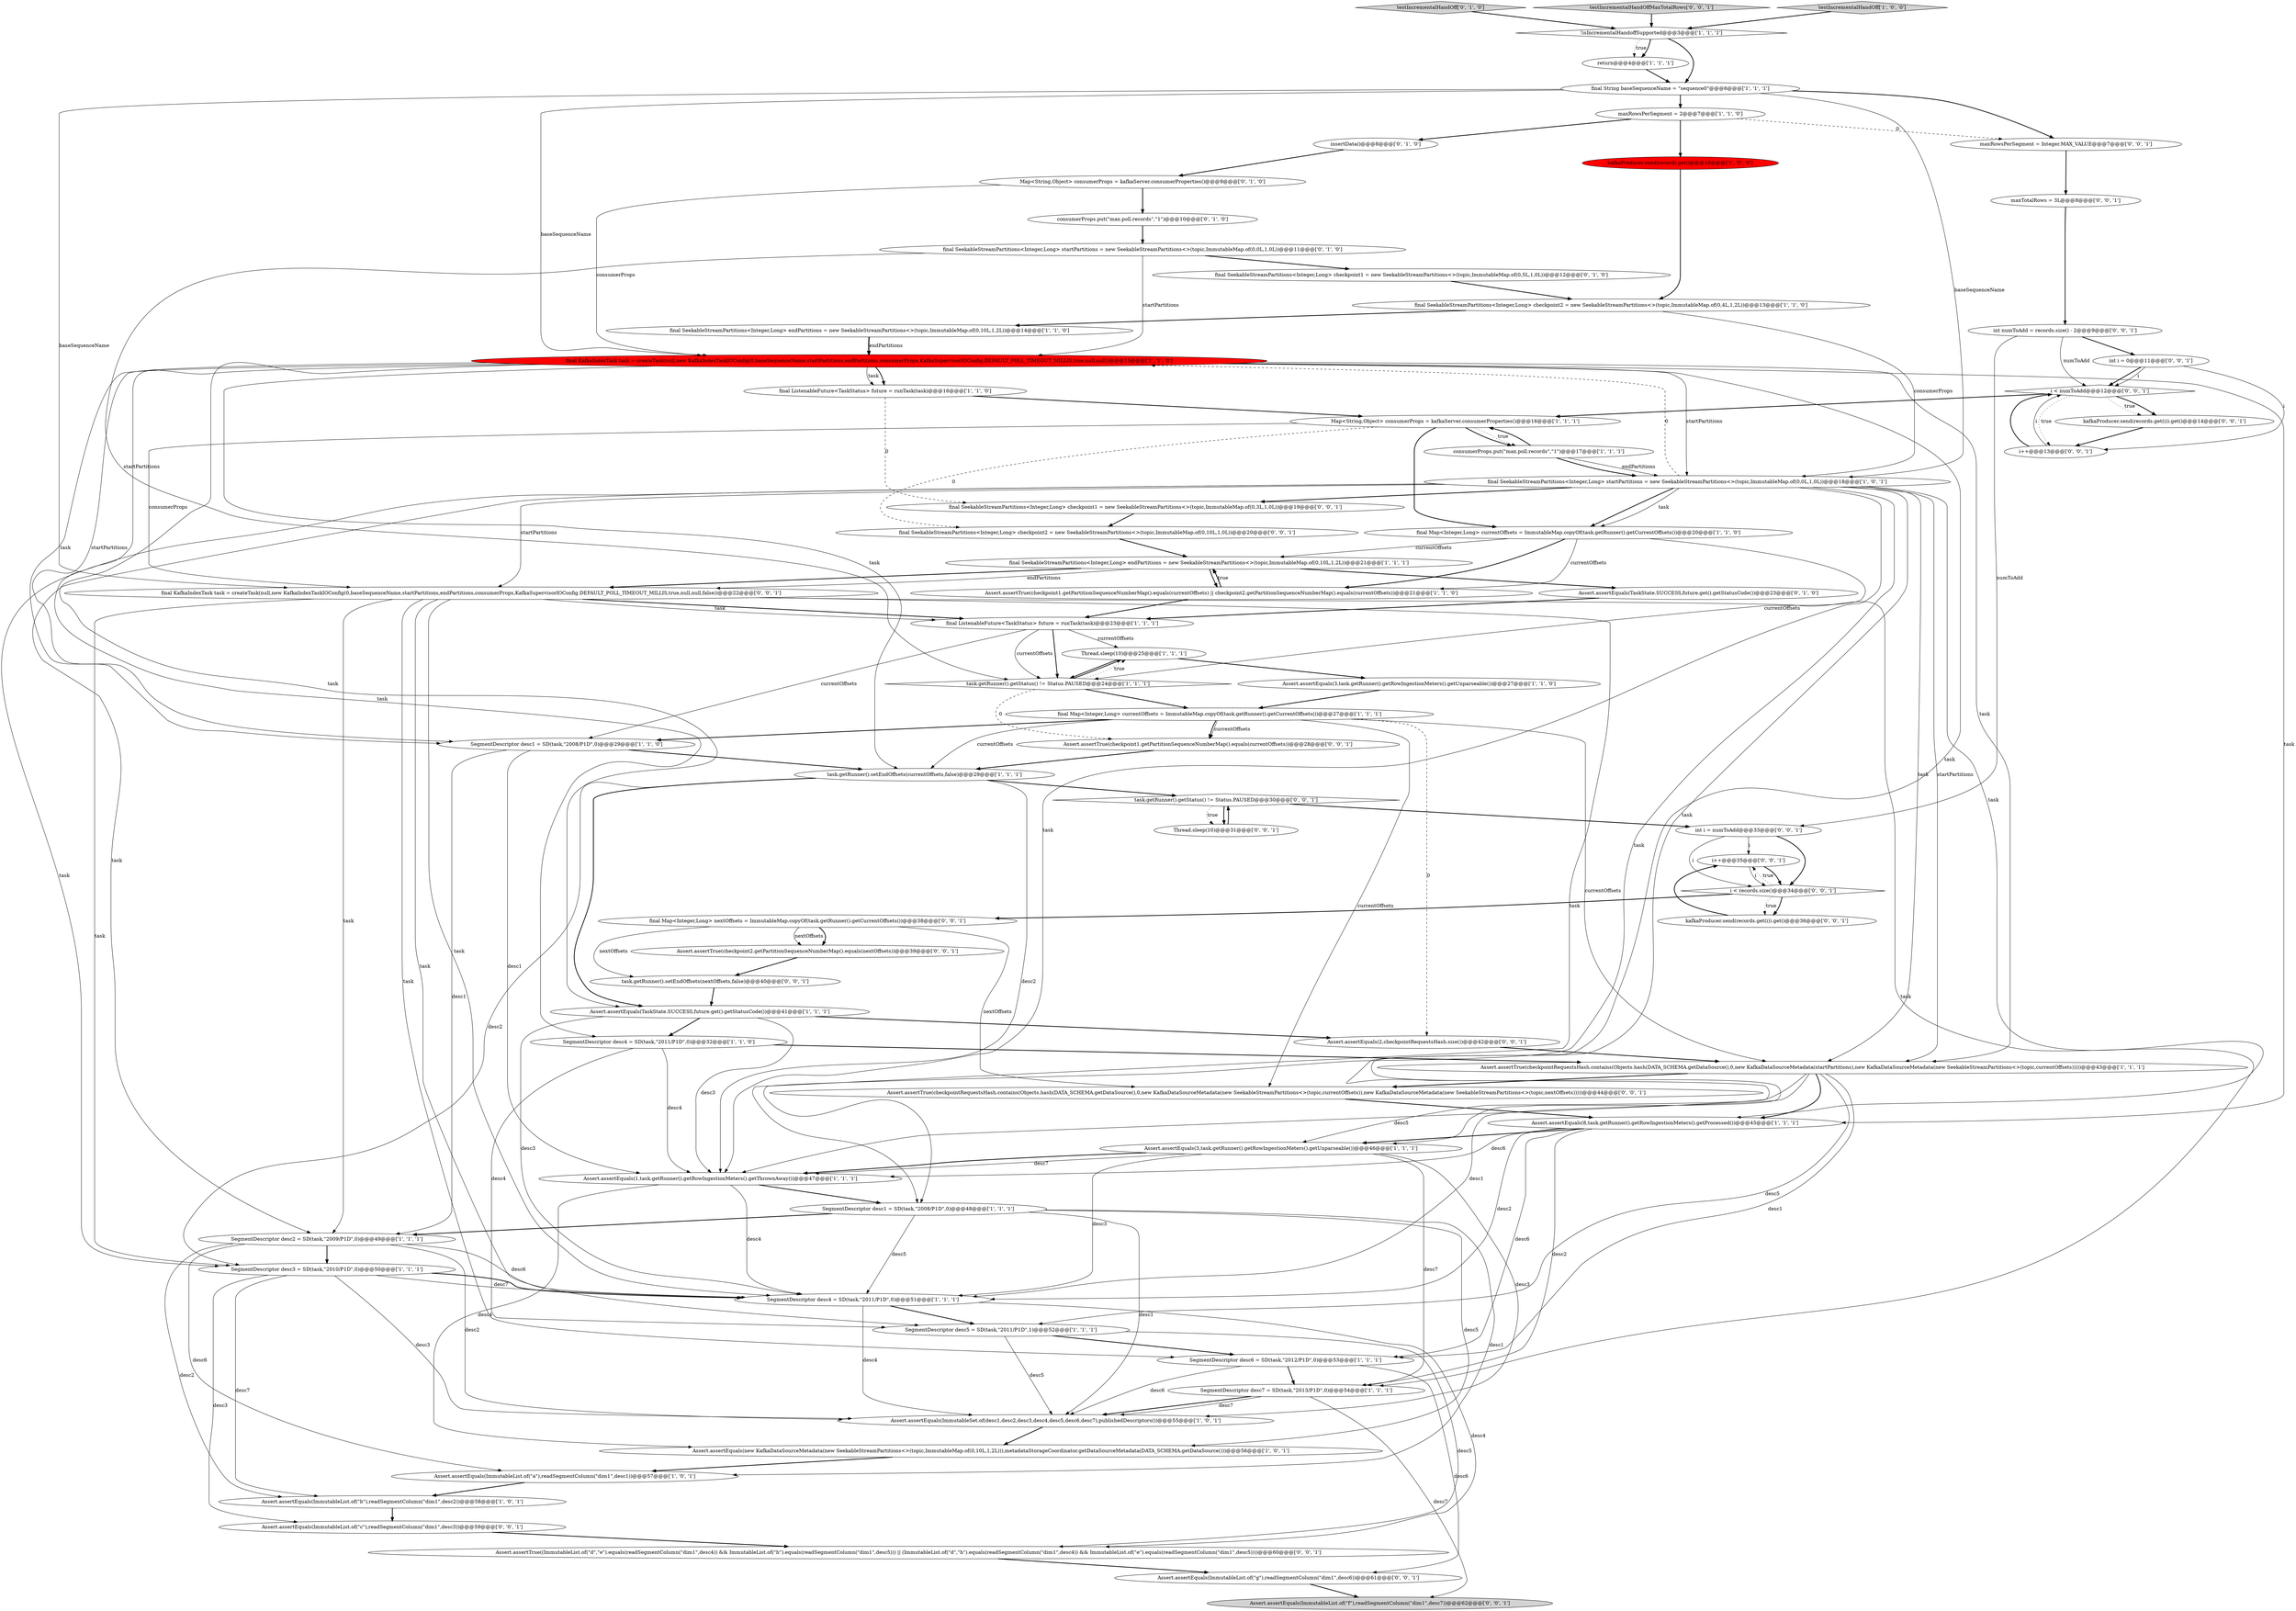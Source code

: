 digraph {
31 [style = filled, label = "final ListenableFuture<TaskStatus> future = runTask(task)@@@23@@@['1', '1', '1']", fillcolor = white, shape = ellipse image = "AAA0AAABBB1BBB"];
56 [style = filled, label = "Assert.assertTrue((ImmutableList.of(\"d\",\"e\").equals(readSegmentColumn(\"dim1\",desc4)) && ImmutableList.of(\"h\").equals(readSegmentColumn(\"dim1\",desc5))) || (ImmutableList.of(\"d\",\"h\").equals(readSegmentColumn(\"dim1\",desc4)) && ImmutableList.of(\"e\").equals(readSegmentColumn(\"dim1\",desc5))))@@@60@@@['0', '0', '1']", fillcolor = white, shape = ellipse image = "AAA0AAABBB3BBB"];
3 [style = filled, label = "return@@@4@@@['1', '1', '1']", fillcolor = white, shape = ellipse image = "AAA0AAABBB1BBB"];
33 [style = filled, label = "final Map<Integer,Long> currentOffsets = ImmutableMap.copyOf(task.getRunner().getCurrentOffsets())@@@27@@@['1', '1', '1']", fillcolor = white, shape = ellipse image = "AAA0AAABBB1BBB"];
36 [style = filled, label = "SegmentDescriptor desc1 = SD(task,\"2008/P1D\",0)@@@29@@@['1', '1', '0']", fillcolor = white, shape = ellipse image = "AAA0AAABBB1BBB"];
57 [style = filled, label = "Assert.assertEquals(ImmutableList.of(\"g\"),readSegmentColumn(\"dim1\",desc6))@@@61@@@['0', '0', '1']", fillcolor = white, shape = ellipse image = "AAA0AAABBB3BBB"];
47 [style = filled, label = "kafkaProducer.send(records.get(i)).get()@@@36@@@['0', '0', '1']", fillcolor = white, shape = ellipse image = "AAA0AAABBB3BBB"];
65 [style = filled, label = "int i = 0@@@11@@@['0', '0', '1']", fillcolor = white, shape = ellipse image = "AAA0AAABBB3BBB"];
2 [style = filled, label = "final ListenableFuture<TaskStatus> future = runTask(task)@@@16@@@['1', '1', '0']", fillcolor = white, shape = ellipse image = "AAA0AAABBB1BBB"];
25 [style = filled, label = "Thread.sleep(10)@@@25@@@['1', '1', '1']", fillcolor = white, shape = ellipse image = "AAA0AAABBB1BBB"];
1 [style = filled, label = "maxRowsPerSegment = 2@@@7@@@['1', '1', '0']", fillcolor = white, shape = ellipse image = "AAA0AAABBB1BBB"];
16 [style = filled, label = "final Map<Integer,Long> currentOffsets = ImmutableMap.copyOf(task.getRunner().getCurrentOffsets())@@@20@@@['1', '1', '0']", fillcolor = white, shape = ellipse image = "AAA0AAABBB1BBB"];
40 [style = filled, label = "testIncrementalHandOff['0', '1', '0']", fillcolor = lightgray, shape = diamond image = "AAA0AAABBB2BBB"];
52 [style = filled, label = "task.getRunner().getStatus() != Status.PAUSED@@@30@@@['0', '0', '1']", fillcolor = white, shape = diamond image = "AAA0AAABBB3BBB"];
53 [style = filled, label = "i < numToAdd@@@12@@@['0', '0', '1']", fillcolor = white, shape = diamond image = "AAA0AAABBB3BBB"];
23 [style = filled, label = "SegmentDescriptor desc1 = SD(task,\"2008/P1D\",0)@@@48@@@['1', '1', '1']", fillcolor = white, shape = ellipse image = "AAA0AAABBB1BBB"];
46 [style = filled, label = "consumerProps.put(\"max.poll.records\",\"1\")@@@10@@@['0', '1', '0']", fillcolor = white, shape = ellipse image = "AAA0AAABBB2BBB"];
50 [style = filled, label = "Assert.assertEquals(2,checkpointRequestsHash.size())@@@42@@@['0', '0', '1']", fillcolor = white, shape = ellipse image = "AAA0AAABBB3BBB"];
58 [style = filled, label = "testIncrementalHandOffMaxTotalRows['0', '0', '1']", fillcolor = lightgray, shape = diamond image = "AAA0AAABBB3BBB"];
64 [style = filled, label = "i++@@@35@@@['0', '0', '1']", fillcolor = white, shape = ellipse image = "AAA0AAABBB3BBB"];
20 [style = filled, label = "SegmentDescriptor desc5 = SD(task,\"2011/P1D\",1)@@@52@@@['1', '1', '1']", fillcolor = white, shape = ellipse image = "AAA0AAABBB1BBB"];
0 [style = filled, label = "SegmentDescriptor desc7 = SD(task,\"2013/P1D\",0)@@@54@@@['1', '1', '1']", fillcolor = white, shape = ellipse image = "AAA0AAABBB1BBB"];
29 [style = filled, label = "SegmentDescriptor desc3 = SD(task,\"2010/P1D\",0)@@@50@@@['1', '1', '1']", fillcolor = white, shape = ellipse image = "AAA0AAABBB1BBB"];
68 [style = filled, label = "int numToAdd = records.size() - 2@@@9@@@['0', '0', '1']", fillcolor = white, shape = ellipse image = "AAA0AAABBB3BBB"];
43 [style = filled, label = "insertData()@@@8@@@['0', '1', '0']", fillcolor = white, shape = ellipse image = "AAA0AAABBB2BBB"];
17 [style = filled, label = "Assert.assertEquals(ImmutableSet.of(desc1,desc2,desc3,desc4,desc5,desc6,desc7),publishedDescriptors())@@@55@@@['1', '0', '1']", fillcolor = white, shape = ellipse image = "AAA0AAABBB1BBB"];
35 [style = filled, label = "Assert.assertEquals(8,task.getRunner().getRowIngestionMeters().getProcessed())@@@45@@@['1', '1', '1']", fillcolor = white, shape = ellipse image = "AAA0AAABBB1BBB"];
72 [style = filled, label = "int i = numToAdd@@@33@@@['0', '0', '1']", fillcolor = white, shape = ellipse image = "AAA0AAABBB3BBB"];
54 [style = filled, label = "maxTotalRows = 3L@@@8@@@['0', '0', '1']", fillcolor = white, shape = ellipse image = "AAA0AAABBB3BBB"];
30 [style = filled, label = "Assert.assertTrue(checkpointRequestsHash.contains(Objects.hash(DATA_SCHEMA.getDataSource(),0,new KafkaDataSourceMetadata(startPartitions),new KafkaDataSourceMetadata(new SeekableStreamPartitions<>(topic,currentOffsets)))))@@@43@@@['1', '1', '1']", fillcolor = white, shape = ellipse image = "AAA0AAABBB1BBB"];
7 [style = filled, label = "Map<String,Object> consumerProps = kafkaServer.consumerProperties()@@@16@@@['1', '1', '1']", fillcolor = white, shape = ellipse image = "AAA0AAABBB1BBB"];
15 [style = filled, label = "Assert.assertEquals(new KafkaDataSourceMetadata(new SeekableStreamPartitions<>(topic,ImmutableMap.of(0,10L,1,2L))),metadataStorageCoordinator.getDataSourceMetadata(DATA_SCHEMA.getDataSource()))@@@56@@@['1', '0', '1']", fillcolor = white, shape = ellipse image = "AAA0AAABBB1BBB"];
5 [style = filled, label = "final SeekableStreamPartitions<Integer,Long> endPartitions = new SeekableStreamPartitions<>(topic,ImmutableMap.of(0,10L,1,2L))@@@14@@@['1', '1', '0']", fillcolor = white, shape = ellipse image = "AAA0AAABBB1BBB"];
6 [style = filled, label = "final KafkaIndexTask task = createTask(null,new KafkaIndexTaskIOConfig(0,baseSequenceName,startPartitions,endPartitions,consumerProps,KafkaSupervisorIOConfig.DEFAULT_POLL_TIMEOUT_MILLIS,true,null,null))@@@15@@@['1', '1', '0']", fillcolor = red, shape = ellipse image = "AAA1AAABBB1BBB"];
27 [style = filled, label = "Assert.assertEquals(ImmutableList.of(\"a\"),readSegmentColumn(\"dim1\",desc1))@@@57@@@['1', '0', '1']", fillcolor = white, shape = ellipse image = "AAA0AAABBB1BBB"];
42 [style = filled, label = "Map<String,Object> consumerProps = kafkaServer.consumerProperties()@@@9@@@['0', '1', '0']", fillcolor = white, shape = ellipse image = "AAA0AAABBB2BBB"];
69 [style = filled, label = "final SeekableStreamPartitions<Integer,Long> checkpoint1 = new SeekableStreamPartitions<>(topic,ImmutableMap.of(0,3L,1,0L))@@@19@@@['0', '0', '1']", fillcolor = white, shape = ellipse image = "AAA0AAABBB3BBB"];
63 [style = filled, label = "maxRowsPerSegment = Integer.MAX_VALUE@@@7@@@['0', '0', '1']", fillcolor = white, shape = ellipse image = "AAA0AAABBB3BBB"];
21 [style = filled, label = "Assert.assertEquals(1,task.getRunner().getRowIngestionMeters().getThrownAway())@@@47@@@['1', '1', '1']", fillcolor = white, shape = ellipse image = "AAA0AAABBB1BBB"];
67 [style = filled, label = "i++@@@13@@@['0', '0', '1']", fillcolor = white, shape = ellipse image = "AAA0AAABBB3BBB"];
60 [style = filled, label = "Assert.assertTrue(checkpointRequestsHash.contains(Objects.hash(DATA_SCHEMA.getDataSource(),0,new KafkaDataSourceMetadata(new SeekableStreamPartitions<>(topic,currentOffsets)),new KafkaDataSourceMetadata(new SeekableStreamPartitions<>(topic,nextOffsets)))))@@@44@@@['0', '0', '1']", fillcolor = white, shape = ellipse image = "AAA0AAABBB3BBB"];
70 [style = filled, label = "final KafkaIndexTask task = createTask(null,new KafkaIndexTaskIOConfig(0,baseSequenceName,startPartitions,endPartitions,consumerProps,KafkaSupervisorIOConfig.DEFAULT_POLL_TIMEOUT_MILLIS,true,null,null,false))@@@22@@@['0', '0', '1']", fillcolor = white, shape = ellipse image = "AAA0AAABBB3BBB"];
22 [style = filled, label = "final SeekableStreamPartitions<Integer,Long> startPartitions = new SeekableStreamPartitions<>(topic,ImmutableMap.of(0,0L,1,0L))@@@18@@@['1', '0', '1']", fillcolor = white, shape = ellipse image = "AAA0AAABBB1BBB"];
32 [style = filled, label = "final SeekableStreamPartitions<Integer,Long> checkpoint2 = new SeekableStreamPartitions<>(topic,ImmutableMap.of(0,4L,1,2L))@@@13@@@['1', '1', '0']", fillcolor = white, shape = ellipse image = "AAA0AAABBB1BBB"];
19 [style = filled, label = "task.getRunner().setEndOffsets(currentOffsets,false)@@@29@@@['1', '1', '1']", fillcolor = white, shape = ellipse image = "AAA0AAABBB1BBB"];
28 [style = filled, label = "final SeekableStreamPartitions<Integer,Long> endPartitions = new SeekableStreamPartitions<>(topic,ImmutableMap.of(0,10L,1,2L))@@@21@@@['1', '1', '1']", fillcolor = white, shape = ellipse image = "AAA0AAABBB1BBB"];
8 [style = filled, label = "Assert.assertEquals(ImmutableList.of(\"b\"),readSegmentColumn(\"dim1\",desc2))@@@58@@@['1', '0', '1']", fillcolor = white, shape = ellipse image = "AAA0AAABBB1BBB"];
14 [style = filled, label = "SegmentDescriptor desc4 = SD(task,\"2011/P1D\",0)@@@51@@@['1', '1', '1']", fillcolor = white, shape = ellipse image = "AAA0AAABBB1BBB"];
49 [style = filled, label = "Assert.assertTrue(checkpoint2.getPartitionSequenceNumberMap().equals(nextOffsets))@@@39@@@['0', '0', '1']", fillcolor = white, shape = ellipse image = "AAA0AAABBB3BBB"];
39 [style = filled, label = "kafkaProducer.send(record).get()@@@10@@@['1', '0', '0']", fillcolor = red, shape = ellipse image = "AAA1AAABBB1BBB"];
51 [style = filled, label = "Assert.assertTrue(checkpoint1.getPartitionSequenceNumberMap().equals(currentOffsets))@@@28@@@['0', '0', '1']", fillcolor = white, shape = ellipse image = "AAA0AAABBB3BBB"];
45 [style = filled, label = "final SeekableStreamPartitions<Integer,Long> startPartitions = new SeekableStreamPartitions<>(topic,ImmutableMap.of(0,0L,1,0L))@@@11@@@['0', '1', '0']", fillcolor = white, shape = ellipse image = "AAA0AAABBB2BBB"];
59 [style = filled, label = "final Map<Integer,Long> nextOffsets = ImmutableMap.copyOf(task.getRunner().getCurrentOffsets())@@@38@@@['0', '0', '1']", fillcolor = white, shape = ellipse image = "AAA0AAABBB3BBB"];
48 [style = filled, label = "Thread.sleep(10)@@@31@@@['0', '0', '1']", fillcolor = white, shape = ellipse image = "AAA0AAABBB3BBB"];
73 [style = filled, label = "task.getRunner().setEndOffsets(nextOffsets,false)@@@40@@@['0', '0', '1']", fillcolor = white, shape = ellipse image = "AAA0AAABBB3BBB"];
18 [style = filled, label = "SegmentDescriptor desc4 = SD(task,\"2011/P1D\",0)@@@32@@@['1', '1', '0']", fillcolor = white, shape = ellipse image = "AAA0AAABBB1BBB"];
34 [style = filled, label = "Assert.assertEquals(3,task.getRunner().getRowIngestionMeters().getUnparseable())@@@27@@@['1', '1', '0']", fillcolor = white, shape = ellipse image = "AAA0AAABBB1BBB"];
71 [style = filled, label = "kafkaProducer.send(records.get(i)).get()@@@14@@@['0', '0', '1']", fillcolor = white, shape = ellipse image = "AAA0AAABBB3BBB"];
9 [style = filled, label = "task.getRunner().getStatus() != Status.PAUSED@@@24@@@['1', '1', '1']", fillcolor = white, shape = diamond image = "AAA0AAABBB1BBB"];
12 [style = filled, label = "!isIncrementalHandoffSupported@@@3@@@['1', '1', '1']", fillcolor = white, shape = diamond image = "AAA0AAABBB1BBB"];
37 [style = filled, label = "consumerProps.put(\"max.poll.records\",\"1\")@@@17@@@['1', '1', '1']", fillcolor = white, shape = ellipse image = "AAA0AAABBB1BBB"];
11 [style = filled, label = "final String baseSequenceName = \"sequence0\"@@@6@@@['1', '1', '1']", fillcolor = white, shape = ellipse image = "AAA0AAABBB1BBB"];
38 [style = filled, label = "SegmentDescriptor desc2 = SD(task,\"2009/P1D\",0)@@@49@@@['1', '1', '1']", fillcolor = white, shape = ellipse image = "AAA0AAABBB1BBB"];
61 [style = filled, label = "final SeekableStreamPartitions<Integer,Long> checkpoint2 = new SeekableStreamPartitions<>(topic,ImmutableMap.of(0,10L,1,0L))@@@20@@@['0', '0', '1']", fillcolor = white, shape = ellipse image = "AAA0AAABBB3BBB"];
4 [style = filled, label = "Assert.assertEquals(3,task.getRunner().getRowIngestionMeters().getUnparseable())@@@46@@@['1', '1', '1']", fillcolor = white, shape = ellipse image = "AAA0AAABBB1BBB"];
66 [style = filled, label = "Assert.assertEquals(ImmutableList.of(\"f\"),readSegmentColumn(\"dim1\",desc7))@@@62@@@['0', '0', '1']", fillcolor = lightgray, shape = ellipse image = "AAA0AAABBB3BBB"];
44 [style = filled, label = "final SeekableStreamPartitions<Integer,Long> checkpoint1 = new SeekableStreamPartitions<>(topic,ImmutableMap.of(0,5L,1,0L))@@@12@@@['0', '1', '0']", fillcolor = white, shape = ellipse image = "AAA0AAABBB2BBB"];
26 [style = filled, label = "SegmentDescriptor desc6 = SD(task,\"2012/P1D\",0)@@@53@@@['1', '1', '1']", fillcolor = white, shape = ellipse image = "AAA0AAABBB1BBB"];
24 [style = filled, label = "testIncrementalHandOff['1', '0', '0']", fillcolor = lightgray, shape = diamond image = "AAA0AAABBB1BBB"];
41 [style = filled, label = "Assert.assertEquals(TaskState.SUCCESS,future.get().getStatusCode())@@@23@@@['0', '1', '0']", fillcolor = white, shape = ellipse image = "AAA0AAABBB2BBB"];
13 [style = filled, label = "Assert.assertTrue(checkpoint1.getPartitionSequenceNumberMap().equals(currentOffsets) || checkpoint2.getPartitionSequenceNumberMap().equals(currentOffsets))@@@21@@@['1', '1', '0']", fillcolor = white, shape = ellipse image = "AAA0AAABBB1BBB"];
10 [style = filled, label = "Assert.assertEquals(TaskState.SUCCESS,future.get().getStatusCode())@@@41@@@['1', '1', '1']", fillcolor = white, shape = ellipse image = "AAA0AAABBB1BBB"];
55 [style = filled, label = "Assert.assertEquals(ImmutableList.of(\"c\"),readSegmentColumn(\"dim1\",desc3))@@@59@@@['0', '0', '1']", fillcolor = white, shape = ellipse image = "AAA0AAABBB3BBB"];
62 [style = filled, label = "i < records.size()@@@34@@@['0', '0', '1']", fillcolor = white, shape = diamond image = "AAA0AAABBB3BBB"];
6->22 [style = solid, label="startPartitions"];
22->35 [style = solid, label="task"];
6->36 [style = solid, label="startPartitions"];
59->49 [style = bold, label=""];
22->4 [style = solid, label="task"];
30->20 [style = solid, label="desc5"];
13->28 [style = dotted, label="true"];
38->8 [style = solid, label="desc2"];
25->34 [style = bold, label=""];
22->23 [style = solid, label="task"];
31->9 [style = bold, label=""];
20->26 [style = bold, label=""];
54->68 [style = bold, label=""];
42->6 [style = solid, label="consumerProps"];
53->67 [style = dotted, label="true"];
30->21 [style = solid, label="desc5"];
4->21 [style = solid, label="desc7"];
0->66 [style = solid, label="desc7"];
10->14 [style = solid, label="desc3"];
43->42 [style = bold, label=""];
18->30 [style = bold, label=""];
33->50 [style = dashed, label="0"];
36->38 [style = solid, label="desc1"];
23->14 [style = solid, label="desc5"];
35->26 [style = solid, label="desc6"];
22->29 [style = solid, label="task"];
58->12 [style = bold, label=""];
1->63 [style = dashed, label="0"];
6->19 [style = solid, label="task"];
38->27 [style = solid, label="desc6"];
6->18 [style = solid, label="task"];
11->22 [style = solid, label="baseSequenceName"];
48->52 [style = bold, label=""];
71->67 [style = bold, label=""];
33->60 [style = solid, label="currentOffsets"];
29->14 [style = solid, label="desc7"];
62->64 [style = dotted, label="true"];
22->6 [style = dashed, label="0"];
73->10 [style = bold, label=""];
7->16 [style = bold, label=""];
29->14 [style = bold, label=""];
52->48 [style = dotted, label="true"];
70->26 [style = solid, label="task"];
4->17 [style = solid, label="desc3"];
70->31 [style = bold, label=""];
7->70 [style = solid, label="consumerProps"];
16->13 [style = solid, label="currentOffsets"];
13->31 [style = bold, label=""];
16->9 [style = solid, label="currentOffsets"];
29->8 [style = solid, label="desc7"];
72->64 [style = solid, label="i"];
59->73 [style = solid, label="nextOffsets"];
19->21 [style = solid, label="desc2"];
14->20 [style = bold, label=""];
6->35 [style = solid, label="task"];
18->20 [style = solid, label="desc4"];
10->50 [style = bold, label=""];
47->64 [style = bold, label=""];
12->3 [style = dotted, label="true"];
33->51 [style = solid, label="currentOffsets"];
14->56 [style = solid, label="desc4"];
42->46 [style = bold, label=""];
28->70 [style = solid, label="endPartitions"];
9->33 [style = bold, label=""];
0->17 [style = bold, label=""];
63->54 [style = bold, label=""];
50->30 [style = bold, label=""];
6->36 [style = solid, label="task"];
34->33 [style = bold, label=""];
12->11 [style = bold, label=""];
3->11 [style = bold, label=""];
7->37 [style = bold, label=""];
4->21 [style = bold, label=""];
70->31 [style = solid, label="task"];
23->15 [style = solid, label="desc5"];
56->57 [style = bold, label=""];
67->53 [style = bold, label=""];
67->53 [style = solid, label="i"];
31->9 [style = solid, label="currentOffsets"];
49->73 [style = bold, label=""];
26->57 [style = solid, label="desc6"];
6->2 [style = bold, label=""];
22->38 [style = solid, label="task"];
26->0 [style = bold, label=""];
70->29 [style = solid, label="task"];
35->0 [style = solid, label="desc2"];
5->6 [style = bold, label=""];
2->69 [style = dashed, label="0"];
19->29 [style = solid, label="desc2"];
70->14 [style = solid, label="task"];
72->62 [style = solid, label="i"];
44->32 [style = bold, label=""];
33->36 [style = bold, label=""];
52->48 [style = bold, label=""];
38->14 [style = solid, label="desc6"];
17->15 [style = bold, label=""];
36->21 [style = solid, label="desc1"];
10->21 [style = solid, label="desc3"];
22->70 [style = solid, label="startPartitions"];
65->53 [style = bold, label=""];
8->55 [style = bold, label=""];
22->30 [style = solid, label="task"];
61->28 [style = bold, label=""];
27->8 [style = bold, label=""];
22->30 [style = solid, label="startPartitions"];
6->10 [style = solid, label="task"];
29->17 [style = solid, label="desc3"];
21->23 [style = bold, label=""];
1->39 [style = bold, label=""];
10->18 [style = bold, label=""];
24->12 [style = bold, label=""];
16->13 [style = bold, label=""];
70->0 [style = solid, label="task"];
22->16 [style = bold, label=""];
57->66 [style = bold, label=""];
6->30 [style = solid, label="task"];
33->30 [style = solid, label="currentOffsets"];
11->6 [style = solid, label="baseSequenceName"];
25->9 [style = bold, label=""];
21->15 [style = solid, label="desc4"];
65->53 [style = solid, label="i"];
68->65 [style = bold, label=""];
26->17 [style = solid, label="desc6"];
70->38 [style = solid, label="task"];
6->2 [style = solid, label="task"];
19->10 [style = bold, label=""];
68->72 [style = solid, label="numToAdd"];
14->17 [style = solid, label="desc4"];
11->70 [style = solid, label="baseSequenceName"];
45->44 [style = bold, label=""];
31->36 [style = solid, label="currentOffsets"];
21->14 [style = solid, label="desc4"];
37->7 [style = bold, label=""];
28->41 [style = bold, label=""];
45->6 [style = solid, label="startPartitions"];
31->25 [style = solid, label="currentOffsets"];
9->51 [style = dashed, label="0"];
40->12 [style = bold, label=""];
37->22 [style = bold, label=""];
64->62 [style = bold, label=""];
30->35 [style = bold, label=""];
4->14 [style = solid, label="desc3"];
39->32 [style = bold, label=""];
68->53 [style = solid, label="numToAdd"];
41->31 [style = bold, label=""];
12->3 [style = bold, label=""];
62->47 [style = bold, label=""];
65->67 [style = solid, label="i"];
35->14 [style = solid, label="desc2"];
62->47 [style = dotted, label="true"];
59->49 [style = solid, label="nextOffsets"];
5->6 [style = solid, label="endPartitions"];
36->19 [style = bold, label=""];
7->61 [style = dashed, label="0"];
62->59 [style = bold, label=""];
32->5 [style = bold, label=""];
72->62 [style = bold, label=""];
70->20 [style = solid, label="task"];
33->19 [style = solid, label="currentOffsets"];
30->14 [style = solid, label="desc1"];
59->60 [style = solid, label="nextOffsets"];
38->17 [style = solid, label="desc2"];
11->1 [style = bold, label=""];
11->63 [style = bold, label=""];
1->43 [style = bold, label=""];
18->21 [style = solid, label="desc4"];
38->29 [style = bold, label=""];
23->27 [style = solid, label="desc1"];
37->22 [style = solid, label="endPartitions"];
53->71 [style = dotted, label="true"];
52->72 [style = bold, label=""];
28->13 [style = bold, label=""];
22->16 [style = solid, label="task"];
35->4 [style = bold, label=""];
16->28 [style = solid, label="currentOffsets"];
7->37 [style = dotted, label="true"];
55->56 [style = bold, label=""];
9->25 [style = dotted, label="true"];
69->61 [style = bold, label=""];
35->21 [style = solid, label="desc6"];
20->17 [style = solid, label="desc5"];
53->71 [style = bold, label=""];
28->70 [style = bold, label=""];
64->62 [style = solid, label="i"];
60->35 [style = bold, label=""];
20->56 [style = solid, label="desc5"];
33->51 [style = bold, label=""];
53->7 [style = bold, label=""];
22->69 [style = bold, label=""];
32->22 [style = solid, label="consumerProps"];
22->21 [style = solid, label="task"];
45->9 [style = solid, label="startPartitions"];
9->25 [style = bold, label=""];
23->38 [style = bold, label=""];
4->0 [style = solid, label="desc7"];
70->23 [style = solid, label="task"];
46->45 [style = bold, label=""];
0->17 [style = solid, label="desc7"];
2->7 [style = bold, label=""];
30->26 [style = solid, label="desc1"];
29->55 [style = solid, label="desc3"];
15->27 [style = bold, label=""];
51->19 [style = bold, label=""];
6->4 [style = solid, label="task"];
23->17 [style = solid, label="desc1"];
19->52 [style = bold, label=""];
13->28 [style = bold, label=""];
30->60 [style = bold, label=""];
}
